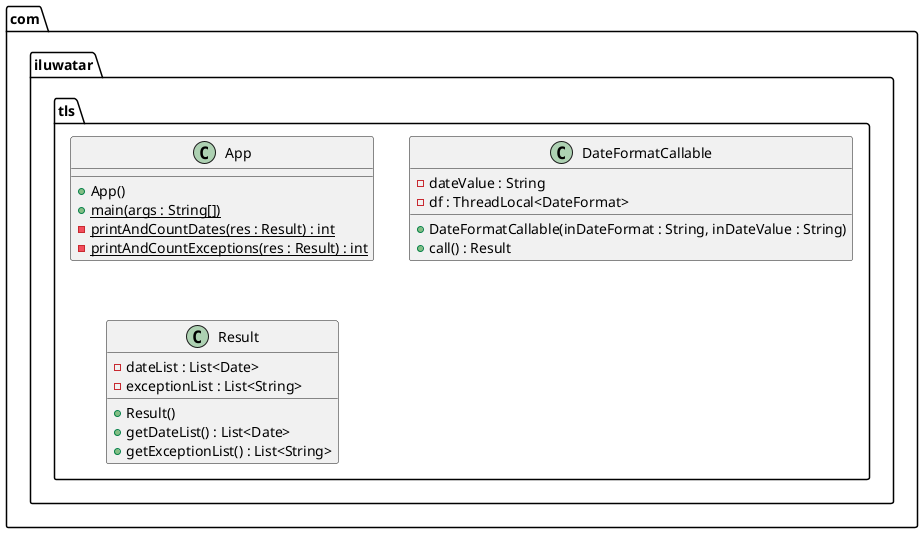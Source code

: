 @startuml
package com.iluwatar.tls {
  class App {
    + App()
    + main(args : String[]) {static}
    - printAndCountDates(res : Result) : int {static}
    - printAndCountExceptions(res : Result) : int {static}
  }
  class DateFormatCallable {
    - dateValue : String
    - df : ThreadLocal<DateFormat>
    + DateFormatCallable(inDateFormat : String, inDateValue : String)
    + call() : Result
  }
  class Result {
    - dateList : List<Date>
    - exceptionList : List<String>
    + Result()
    + getDateList() : List<Date>
    + getExceptionList() : List<String>
  }
}
@enduml